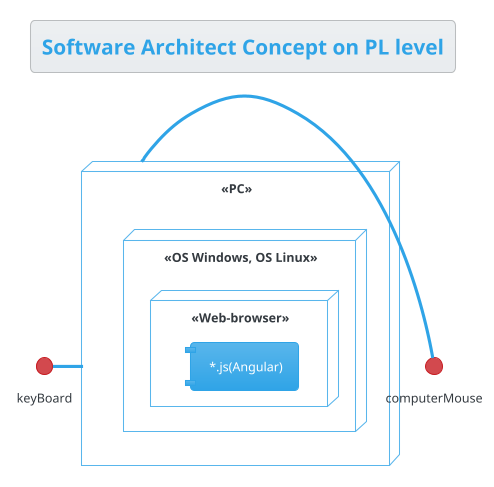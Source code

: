 @startuml
!theme cerulean

title Software Architect Concept on PL level

skinparam componentStyle uml1

node "<<PC>>" as pc {
	node "<<OS Windows, OS Linux>>" {
	  node "<<Web-browser>>" {
		  component [ *.js(Angular)]
	  }
	}
}

interface keyBoard 
interface computerMouse

keyBoard - pc
computerMouse - pc

@enduml

